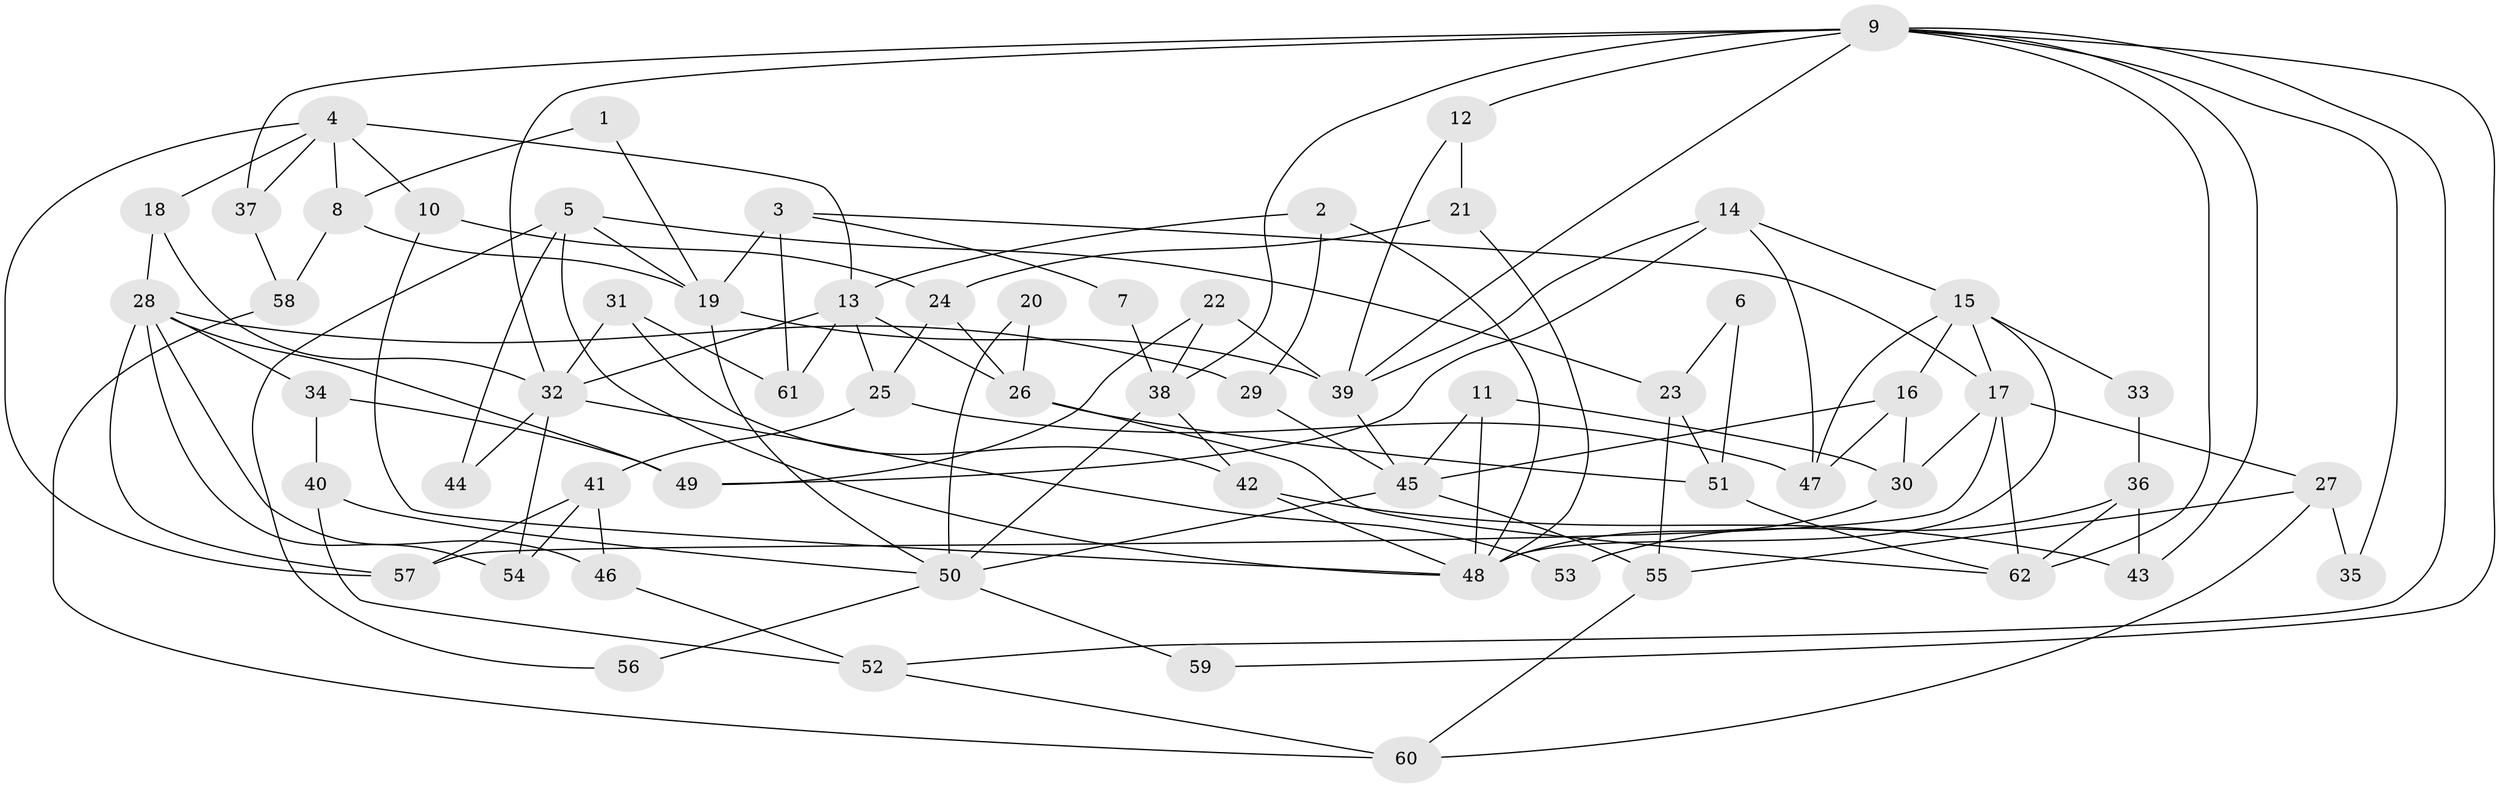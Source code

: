 // coarse degree distribution, {6: 0.1111111111111111, 2: 0.2222222222222222, 3: 0.2222222222222222, 5: 0.16666666666666666, 7: 0.05555555555555555, 8: 0.1111111111111111, 4: 0.1111111111111111}
// Generated by graph-tools (version 1.1) at 2025/52/03/04/25 21:52:56]
// undirected, 62 vertices, 124 edges
graph export_dot {
graph [start="1"]
  node [color=gray90,style=filled];
  1;
  2;
  3;
  4;
  5;
  6;
  7;
  8;
  9;
  10;
  11;
  12;
  13;
  14;
  15;
  16;
  17;
  18;
  19;
  20;
  21;
  22;
  23;
  24;
  25;
  26;
  27;
  28;
  29;
  30;
  31;
  32;
  33;
  34;
  35;
  36;
  37;
  38;
  39;
  40;
  41;
  42;
  43;
  44;
  45;
  46;
  47;
  48;
  49;
  50;
  51;
  52;
  53;
  54;
  55;
  56;
  57;
  58;
  59;
  60;
  61;
  62;
  1 -- 8;
  1 -- 19;
  2 -- 13;
  2 -- 48;
  2 -- 29;
  3 -- 19;
  3 -- 17;
  3 -- 7;
  3 -- 61;
  4 -- 57;
  4 -- 10;
  4 -- 8;
  4 -- 13;
  4 -- 18;
  4 -- 37;
  5 -- 23;
  5 -- 48;
  5 -- 19;
  5 -- 44;
  5 -- 56;
  6 -- 51;
  6 -- 23;
  7 -- 38;
  8 -- 58;
  8 -- 19;
  9 -- 39;
  9 -- 38;
  9 -- 12;
  9 -- 32;
  9 -- 35;
  9 -- 37;
  9 -- 43;
  9 -- 52;
  9 -- 59;
  9 -- 62;
  10 -- 48;
  10 -- 24;
  11 -- 30;
  11 -- 45;
  11 -- 48;
  12 -- 39;
  12 -- 21;
  13 -- 32;
  13 -- 25;
  13 -- 26;
  13 -- 61;
  14 -- 15;
  14 -- 39;
  14 -- 47;
  14 -- 49;
  15 -- 16;
  15 -- 47;
  15 -- 17;
  15 -- 33;
  15 -- 48;
  16 -- 45;
  16 -- 30;
  16 -- 47;
  17 -- 62;
  17 -- 27;
  17 -- 30;
  17 -- 57;
  18 -- 32;
  18 -- 28;
  19 -- 39;
  19 -- 50;
  20 -- 26;
  20 -- 50;
  21 -- 48;
  21 -- 24;
  22 -- 39;
  22 -- 49;
  22 -- 38;
  23 -- 51;
  23 -- 55;
  24 -- 25;
  24 -- 26;
  25 -- 47;
  25 -- 41;
  26 -- 51;
  26 -- 62;
  27 -- 60;
  27 -- 35;
  27 -- 55;
  28 -- 57;
  28 -- 29;
  28 -- 34;
  28 -- 46;
  28 -- 49;
  28 -- 54;
  29 -- 45;
  30 -- 48;
  31 -- 61;
  31 -- 42;
  31 -- 32;
  32 -- 44;
  32 -- 53;
  32 -- 54;
  33 -- 36;
  34 -- 49;
  34 -- 40;
  36 -- 62;
  36 -- 43;
  36 -- 53;
  37 -- 58;
  38 -- 50;
  38 -- 42;
  39 -- 45;
  40 -- 52;
  40 -- 50;
  41 -- 54;
  41 -- 46;
  41 -- 57;
  42 -- 48;
  42 -- 43;
  45 -- 50;
  45 -- 55;
  46 -- 52;
  50 -- 56;
  50 -- 59;
  51 -- 62;
  52 -- 60;
  55 -- 60;
  58 -- 60;
}
